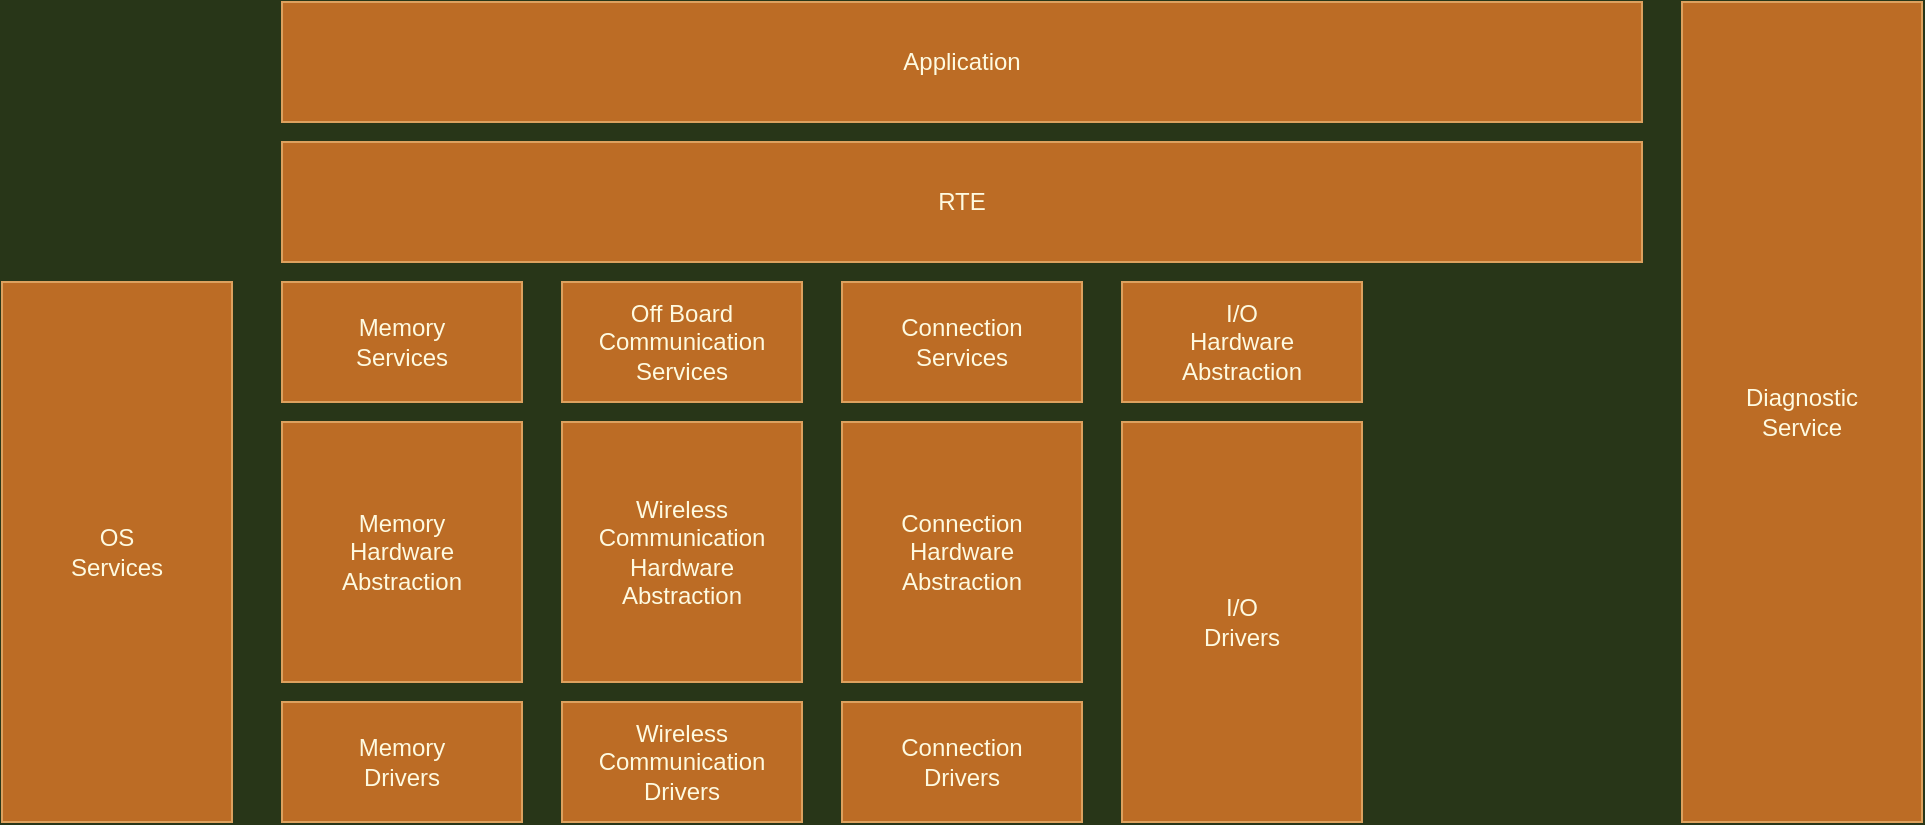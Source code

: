 <mxfile version="17.4.2" type="github">
  <diagram id="NpFCmj0ddo49i0YqbiN0" name="Page-1">
    <mxGraphModel dx="1262" dy="736" grid="1" gridSize="10" guides="1" tooltips="1" connect="1" arrows="1" fold="1" page="1" pageScale="1" pageWidth="1169" pageHeight="827" background="#283618" math="0" shadow="0">
      <root>
        <mxCell id="0" />
        <mxCell id="1" parent="0" />
        <mxCell id="oLcu-xIp3NYXDPrPmJXQ-1" value="RTE" style="rounded=0;whiteSpace=wrap;html=1;fillColor=#BC6C25;strokeColor=#DDA15E;fontColor=#FEFAE0;" parent="1" vertex="1">
          <mxGeometry x="190" y="280" width="680" height="60" as="geometry" />
        </mxCell>
        <mxCell id="qO886SK6jyTn2y_whwyt-1" value="&lt;div&gt;Off Board&lt;/div&gt;&lt;div&gt;Communication&lt;br&gt;Services&lt;br&gt;&lt;/div&gt;" style="rounded=0;whiteSpace=wrap;html=1;fillColor=#BC6C25;strokeColor=#DDA15E;fontColor=#FEFAE0;" parent="1" vertex="1">
          <mxGeometry x="330" y="350" width="120" height="60" as="geometry" />
        </mxCell>
        <mxCell id="Kzm5wBSise1SLBZcajKb-2" value="&lt;div&gt;Connection&lt;/div&gt;&lt;div&gt;Services&lt;/div&gt;" style="rounded=0;whiteSpace=wrap;html=1;fillColor=#BC6C25;strokeColor=#DDA15E;fontColor=#FEFAE0;" parent="1" vertex="1">
          <mxGeometry x="470" y="350" width="120" height="60" as="geometry" />
        </mxCell>
        <mxCell id="Kzm5wBSise1SLBZcajKb-3" value="&lt;div&gt;OS&lt;/div&gt;&lt;div&gt;Services&lt;br&gt;&lt;/div&gt;" style="rounded=0;whiteSpace=wrap;html=1;fillColor=#BC6C25;strokeColor=#DDA15E;fontColor=#FEFAE0;" parent="1" vertex="1">
          <mxGeometry x="50" y="350" width="115" height="270" as="geometry" />
        </mxCell>
        <mxCell id="Kzm5wBSise1SLBZcajKb-4" value="&lt;div&gt;Wireless&lt;/div&gt;&lt;div&gt;Communication&lt;/div&gt;&lt;div&gt;Drivers&lt;/div&gt;" style="rounded=0;whiteSpace=wrap;html=1;fillColor=#BC6C25;strokeColor=#DDA15E;fontColor=#FEFAE0;" parent="1" vertex="1">
          <mxGeometry x="330" y="560" width="120" height="60" as="geometry" />
        </mxCell>
        <mxCell id="Kzm5wBSise1SLBZcajKb-5" value="&lt;div&gt;Connection&lt;/div&gt;&lt;div&gt;Hardware&lt;/div&gt;&lt;div&gt;Abstraction&lt;br&gt;&lt;/div&gt;" style="rounded=0;whiteSpace=wrap;html=1;fillColor=#BC6C25;strokeColor=#DDA15E;fontColor=#FEFAE0;" parent="1" vertex="1">
          <mxGeometry x="470" y="420" width="120" height="130" as="geometry" />
        </mxCell>
        <mxCell id="Kzm5wBSise1SLBZcajKb-6" value="&lt;div&gt;Connection&lt;/div&gt;&lt;div&gt;Drivers&lt;br&gt;&lt;/div&gt;" style="rounded=0;whiteSpace=wrap;html=1;fillColor=#BC6C25;strokeColor=#DDA15E;fontColor=#FEFAE0;" parent="1" vertex="1">
          <mxGeometry x="470" y="560" width="120" height="60" as="geometry" />
        </mxCell>
        <mxCell id="Kzm5wBSise1SLBZcajKb-7" value="&lt;div&gt;Wireless&lt;/div&gt;&lt;div&gt;Communication&lt;/div&gt;&lt;div&gt;Hardware&lt;/div&gt;&lt;div&gt;Abstraction&lt;/div&gt;" style="rounded=0;whiteSpace=wrap;html=1;fillColor=#BC6C25;strokeColor=#DDA15E;fontColor=#FEFAE0;" parent="1" vertex="1">
          <mxGeometry x="330" y="420" width="120" height="130" as="geometry" />
        </mxCell>
        <mxCell id="Kzm5wBSise1SLBZcajKb-8" value="&lt;div&gt;Diagnostic&lt;/div&gt;&lt;div&gt;Service&lt;br&gt;&lt;/div&gt;" style="rounded=0;whiteSpace=wrap;html=1;fillColor=#BC6C25;strokeColor=#DDA15E;fontColor=#FEFAE0;" parent="1" vertex="1">
          <mxGeometry x="890" y="210" width="120" height="410" as="geometry" />
        </mxCell>
        <mxCell id="Kzm5wBSise1SLBZcajKb-9" value="Application" style="rounded=0;whiteSpace=wrap;html=1;fillColor=#BC6C25;strokeColor=#DDA15E;fontColor=#FEFAE0;" parent="1" vertex="1">
          <mxGeometry x="190" y="210" width="680" height="60" as="geometry" />
        </mxCell>
        <mxCell id="Kzm5wBSise1SLBZcajKb-11" value="&lt;div&gt;Memory&lt;/div&gt;&lt;div&gt;Services&lt;br&gt;&lt;/div&gt;" style="rounded=0;whiteSpace=wrap;html=1;fillColor=#BC6C25;strokeColor=#DDA15E;fontColor=#FEFAE0;" parent="1" vertex="1">
          <mxGeometry x="190" y="350" width="120" height="60" as="geometry" />
        </mxCell>
        <mxCell id="Kzm5wBSise1SLBZcajKb-12" value="&lt;div&gt;Memory&lt;/div&gt;&lt;div&gt;Hardware&lt;/div&gt;&lt;div&gt;Abstraction&lt;br&gt;&lt;/div&gt;" style="rounded=0;whiteSpace=wrap;html=1;fillColor=#BC6C25;strokeColor=#DDA15E;fontColor=#FEFAE0;" parent="1" vertex="1">
          <mxGeometry x="190" y="420" width="120" height="130" as="geometry" />
        </mxCell>
        <mxCell id="Kzm5wBSise1SLBZcajKb-13" value="&lt;div&gt;Memory&lt;/div&gt;&lt;div&gt;Drivers&lt;br&gt;&lt;/div&gt;" style="rounded=0;whiteSpace=wrap;html=1;fillColor=#BC6C25;strokeColor=#DDA15E;fontColor=#FEFAE0;" parent="1" vertex="1">
          <mxGeometry x="190" y="560" width="120" height="60" as="geometry" />
        </mxCell>
        <mxCell id="Kzm5wBSise1SLBZcajKb-14" value="&lt;div&gt;I/O&lt;/div&gt;&lt;div&gt;Hardware&lt;/div&gt;&lt;div&gt;Abstraction&lt;/div&gt;" style="rounded=0;whiteSpace=wrap;html=1;fillColor=#BC6C25;strokeColor=#DDA15E;fontColor=#FEFAE0;" parent="1" vertex="1">
          <mxGeometry x="610" y="350" width="120" height="60" as="geometry" />
        </mxCell>
        <mxCell id="Kzm5wBSise1SLBZcajKb-15" value="&lt;div&gt;I/O&lt;/div&gt;&lt;div&gt;Drivers&lt;br&gt;&lt;/div&gt;" style="rounded=0;whiteSpace=wrap;html=1;fillColor=#BC6C25;strokeColor=#DDA15E;fontColor=#FEFAE0;" parent="1" vertex="1">
          <mxGeometry x="610" y="420" width="120" height="200" as="geometry" />
        </mxCell>
      </root>
    </mxGraphModel>
  </diagram>
</mxfile>
